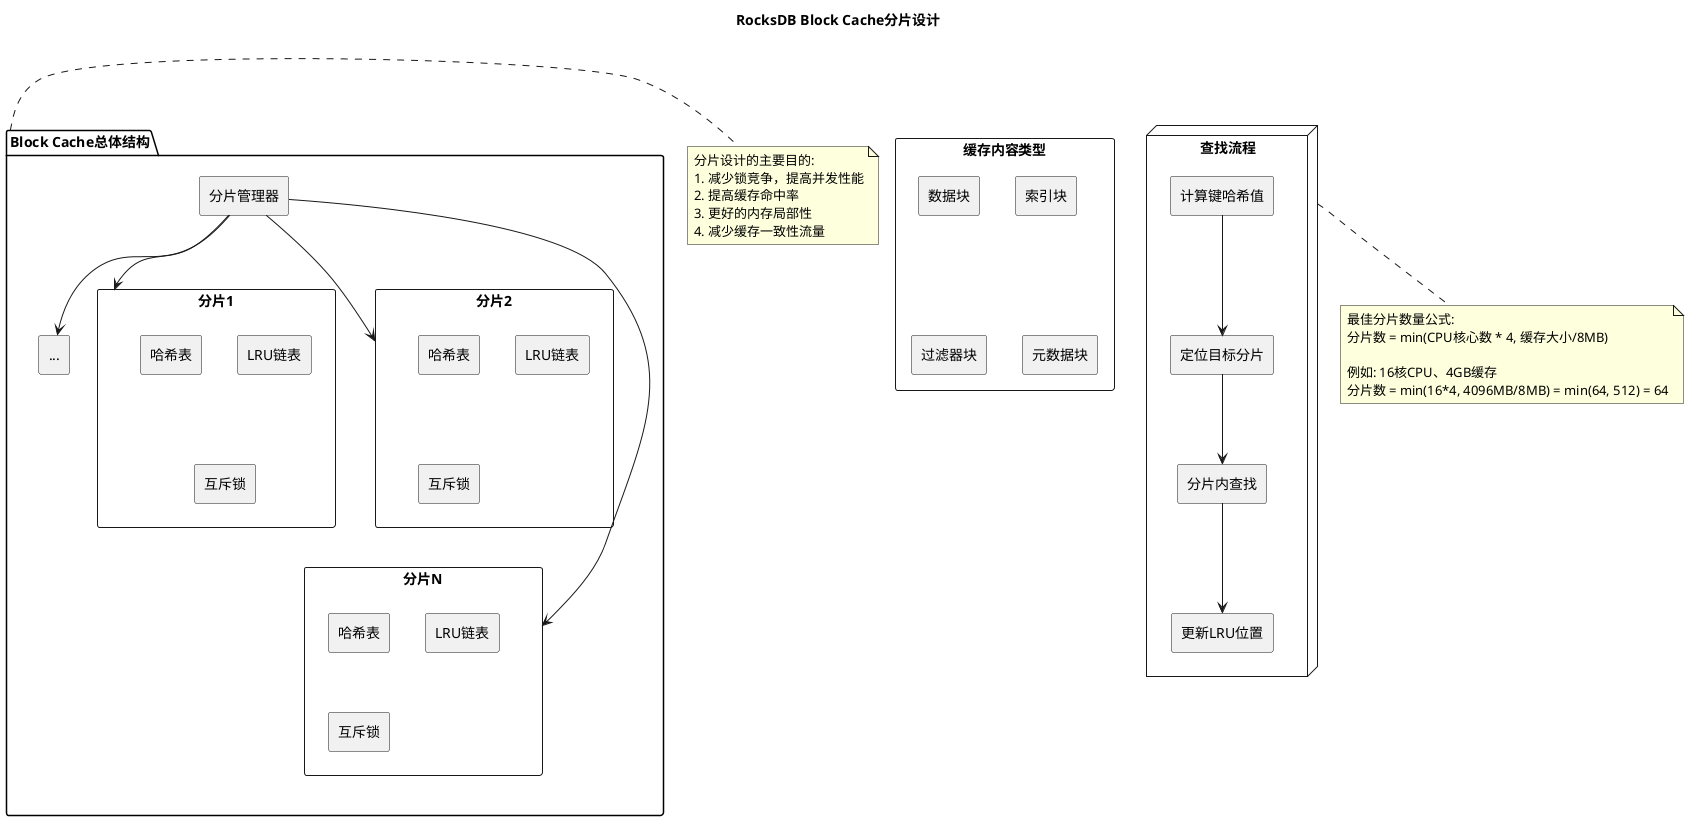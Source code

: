 @startuml block_cache_sharding

title RocksDB Block Cache分片设计

package "Block Cache总体结构" as BlockCache {
  rectangle "分片管理器" as ShardManager
  
  rectangle "分片1" as Shard1 {
    rectangle "哈希表" as HashMap1
    rectangle "LRU链表" as LRUList1
    rectangle "互斥锁" as Mutex1
  }
  
  rectangle "分片2" as Shard2 {
    rectangle "哈希表" as HashMap2
    rectangle "LRU链表" as LRUList2
    rectangle "互斥锁" as Mutex2
  }
  
  rectangle "..." as ShardDots
  
  rectangle "分片N" as ShardN {
    rectangle "哈希表" as HashMapN
    rectangle "LRU链表" as LRUListN
    rectangle "互斥锁" as MutexN
  }
  
  ShardManager --> Shard1
  ShardManager --> Shard2
  ShardManager --> ShardDots
  ShardManager --> ShardN
}

rectangle "缓存内容类型" as CacheContent {
  rectangle "数据块" as DataBlocks
  rectangle "索引块" as IndexBlocks
  rectangle "过滤器块" as FilterBlocks
  rectangle "元数据块" as MetaBlocks
}

node "查找流程" as LookupFlow {
  rectangle "计算键哈希值" as Hash
  rectangle "定位目标分片" as LocateShard
  rectangle "分片内查找" as LookupInShard
  rectangle "更新LRU位置" as UpdateLRU
  
  Hash --> LocateShard
  LocateShard --> LookupInShard
  LookupInShard --> UpdateLRU
}

note right of BlockCache
  分片设计的主要目的:
  1. 减少锁竞争，提高并发性能
  2. 提高缓存命中率
  3. 更好的内存局部性
  4. 减少缓存一致性流量
end note

note bottom of LookupFlow
  最佳分片数量公式:
  分片数 = min(CPU核心数 * 4, 缓存大小/8MB)
  
  例如: 16核CPU、4GB缓存
  分片数 = min(16*4, 4096MB/8MB) = min(64, 512) = 64
end note

@enduml 